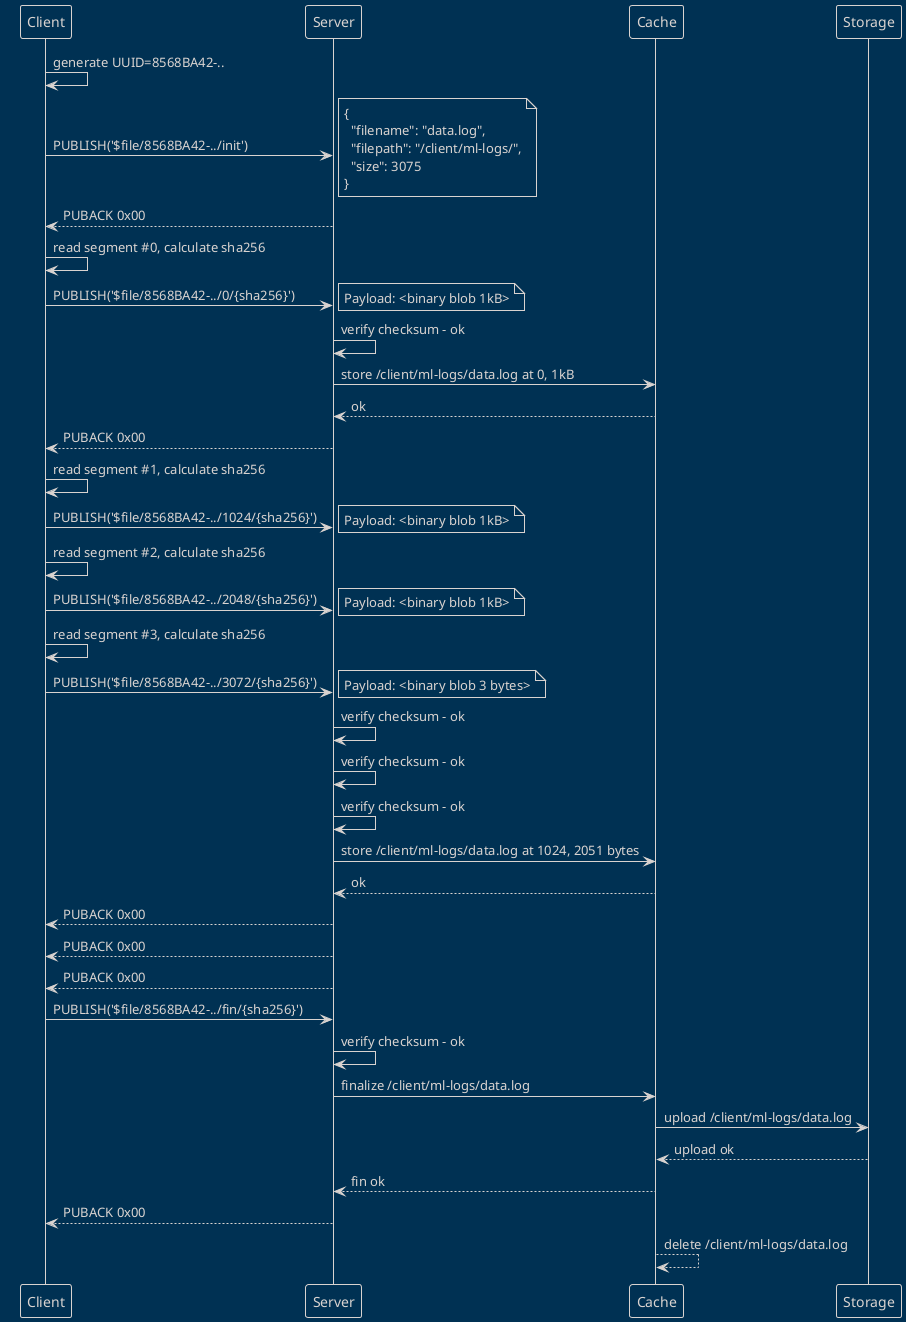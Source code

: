 @startuml
!theme blueprint
Client -> Client: generate UUID=8568BA42-..
Client -> Server: PUBLISH('$file/8568BA42-../init')
note right
{
  "filename": "data.log",
  "filepath": "/client/ml-logs/",
  "size": 3075
}
end note
Server --> Client: PUBACK 0x00
Client -> Client: read segment #0, calculate sha256
Client -> Server: PUBLISH('$file/8568BA42-../0/{sha256}')
note right
Payload: <binary blob 1kB>
end note
Server -> Server: verify checksum - ok
Server -> Cache: store /client/ml-logs/data.log at 0, 1kB
Cache --> Server: ok
Server --> Client: PUBACK 0x00
Client -> Client: read segment #1, calculate sha256
Client -> Server: PUBLISH('$file/8568BA42-../1024/{sha256}')
note right
Payload: <binary blob 1kB>
end note
Client -> Client: read segment #2, calculate sha256
Client -> Server: PUBLISH('$file/8568BA42-../2048/{sha256}')
note right
Payload: <binary blob 1kB>
end note
Client -> Client: read segment #3, calculate sha256
Client -> Server: PUBLISH('$file/8568BA42-../3072/{sha256}')
note right
Payload: <binary blob 3 bytes>
end note
Server -> Server: verify checksum - ok
Server -> Server: verify checksum - ok
Server -> Server: verify checksum - ok
Server -> Cache: store /client/ml-logs/data.log at 1024, 2051 bytes
Cache --> Server: ok
Server --> Client: PUBACK 0x00
Server --> Client: PUBACK 0x00
Server --> Client: PUBACK 0x00
Client -> Server: PUBLISH('$file/8568BA42-../fin/{sha256}')
Server -> Server: verify checksum - ok
Server -> Cache: finalize /client/ml-logs/data.log
Cache -> Storage: upload /client/ml-logs/data.log
Storage --> Cache: upload ok
Cache --> Server: fin ok
Server --> Client: PUBACK 0x00
Cache --> Cache: delete /client/ml-logs/data.log
@enduml
